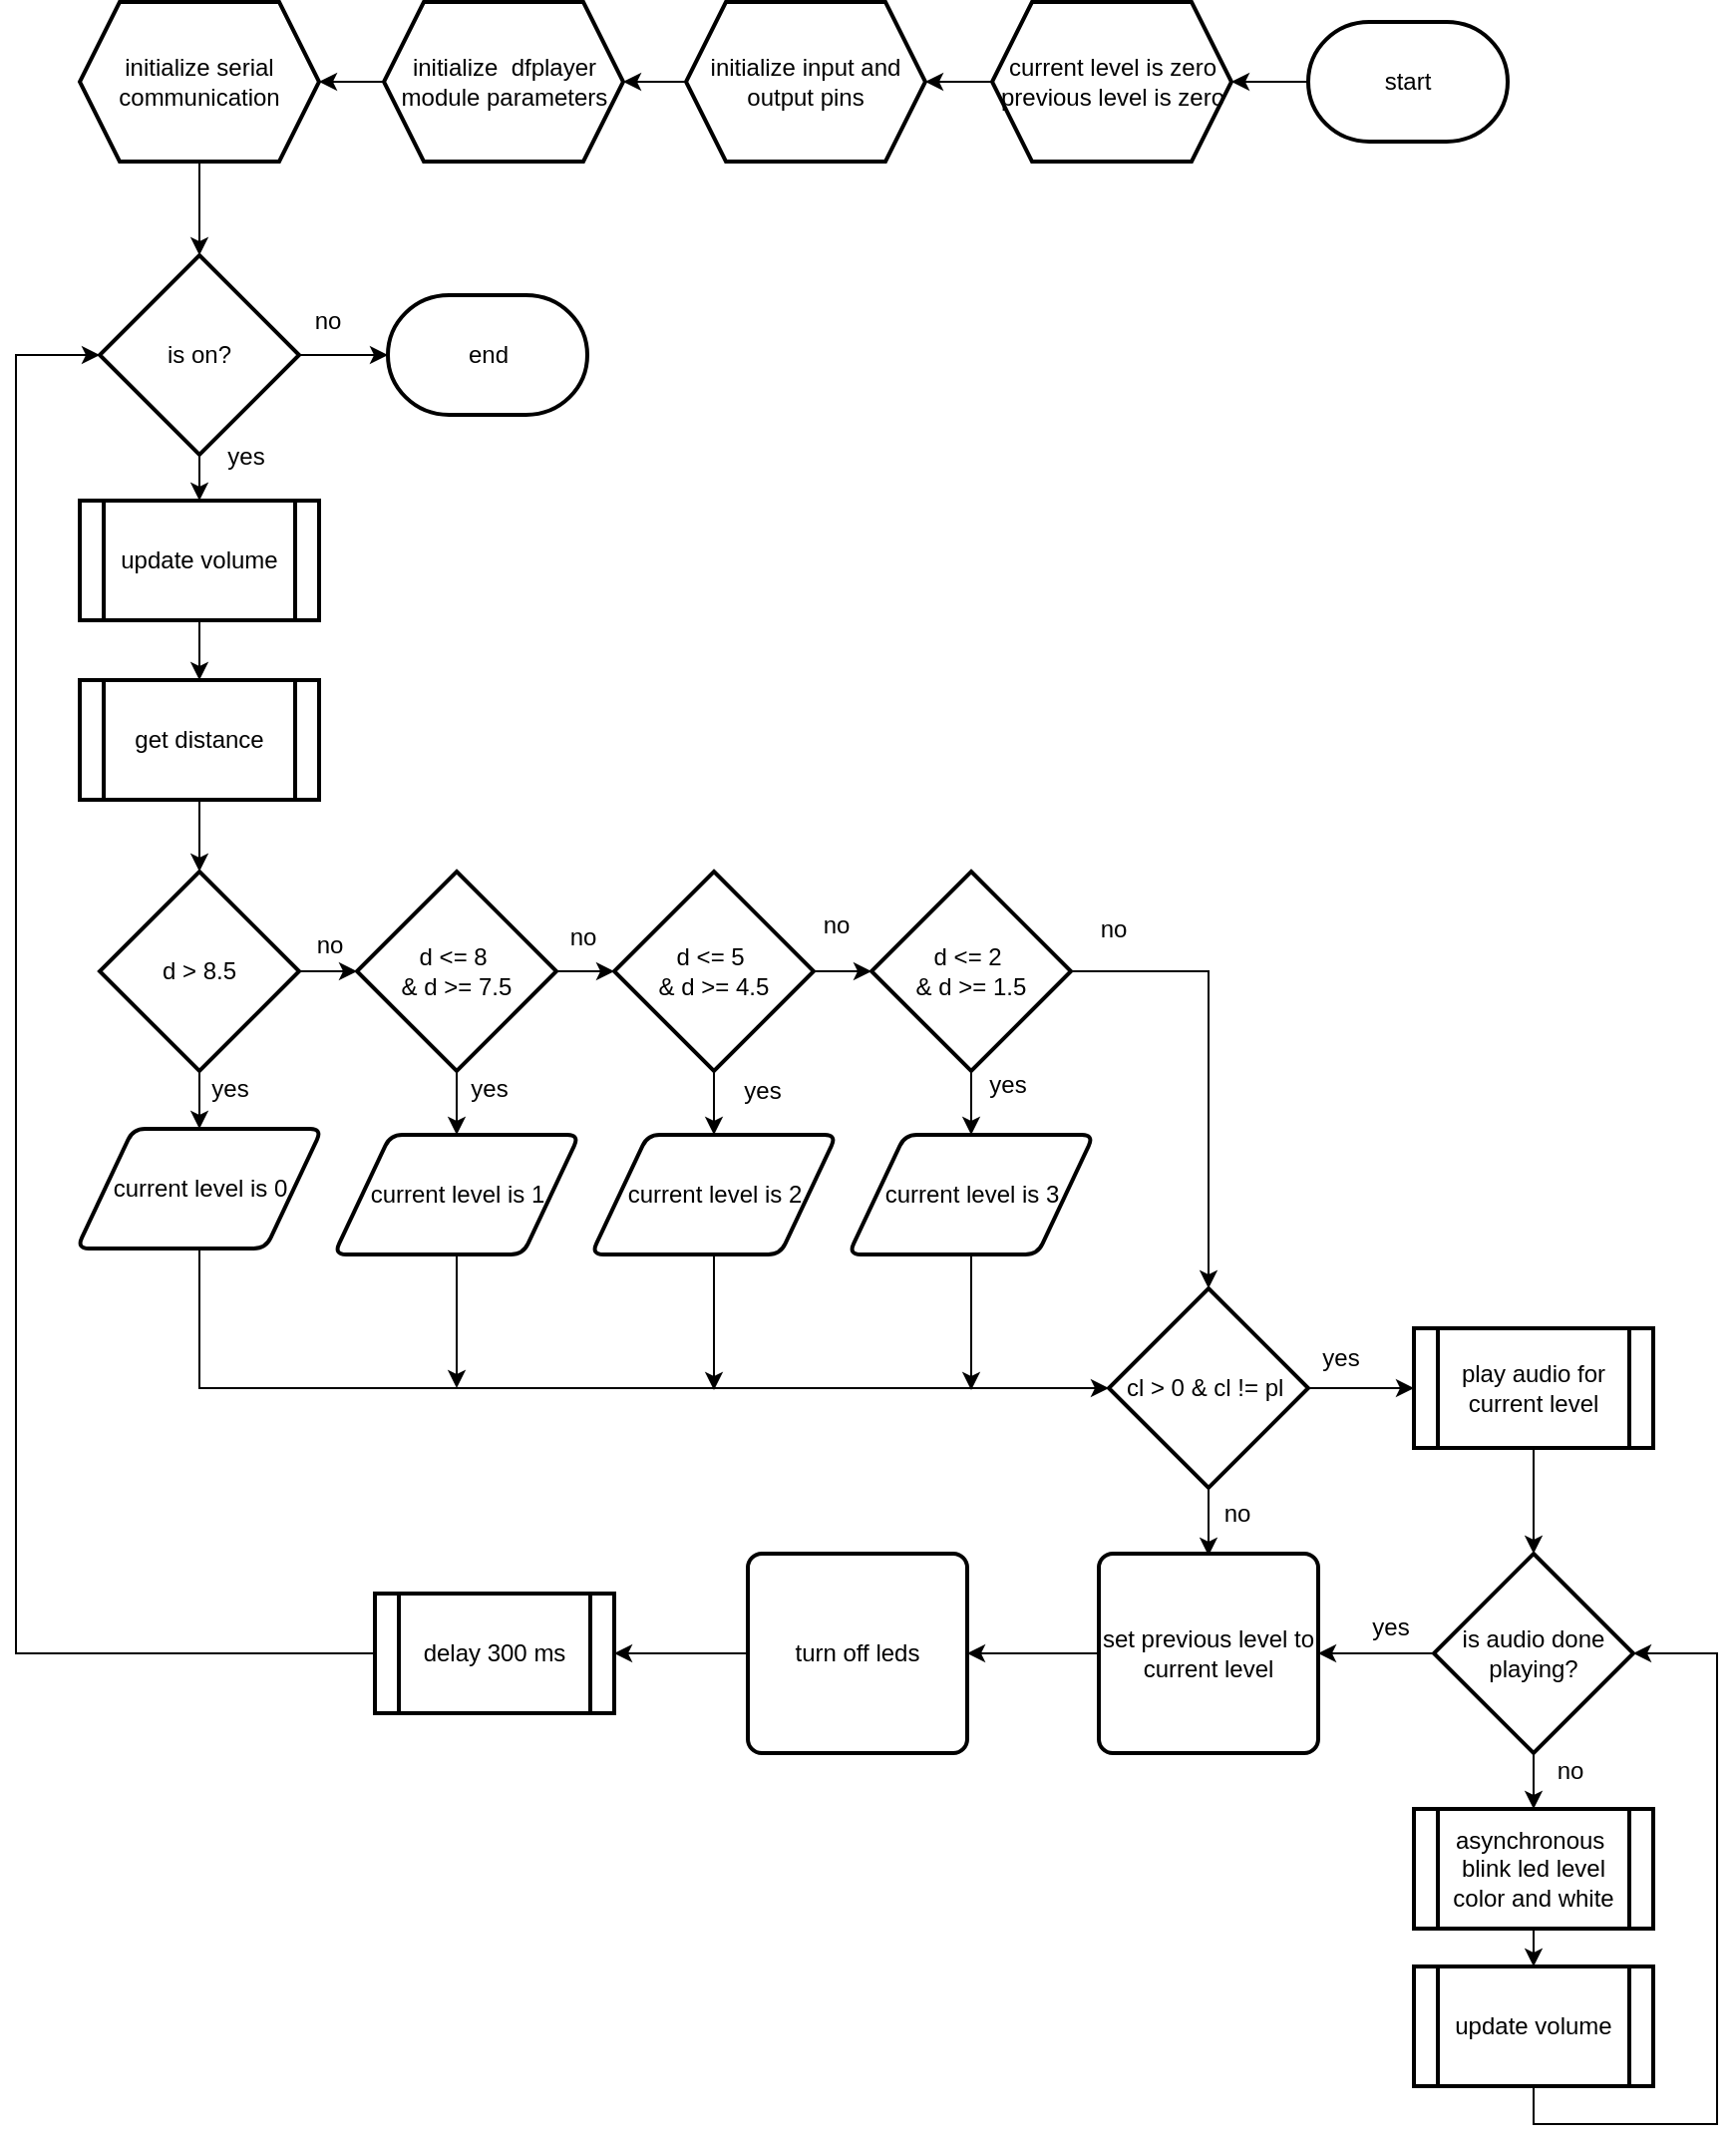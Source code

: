 <mxfile version="24.2.2" type="google">
  <diagram name="Page-1" id="7OF23xjBWuMnB9e9a6Gh">
    <mxGraphModel grid="0" page="0" gridSize="10" guides="1" tooltips="1" connect="1" arrows="1" fold="1" pageScale="1" pageWidth="850" pageHeight="1100" math="0" shadow="0">
      <root>
        <mxCell id="0" />
        <mxCell id="1" parent="0" />
        <mxCell id="cg45BTfUKbBH-FrI4Si--7" value="" style="edgeStyle=orthogonalEdgeStyle;rounded=0;orthogonalLoop=1;jettySize=auto;html=1;entryX=1;entryY=0.5;entryDx=0;entryDy=0;" edge="1" parent="1" source="cg45BTfUKbBH-FrI4Si--5" target="cg45BTfUKbBH-FrI4Si--25">
          <mxGeometry relative="1" as="geometry" />
        </mxCell>
        <mxCell id="cg45BTfUKbBH-FrI4Si--5" value="start" style="strokeWidth=2;html=1;shape=mxgraph.flowchart.terminator;whiteSpace=wrap;" vertex="1" parent="1">
          <mxGeometry x="1038" y="646" width="100" height="60" as="geometry" />
        </mxCell>
        <mxCell id="cg45BTfUKbBH-FrI4Si--9" style="edgeStyle=orthogonalEdgeStyle;rounded=0;orthogonalLoop=1;jettySize=auto;html=1;entryX=1;entryY=0.5;entryDx=0;entryDy=0;" edge="1" parent="1" source="cg45BTfUKbBH-FrI4Si--6" target="cg45BTfUKbBH-FrI4Si--8">
          <mxGeometry relative="1" as="geometry" />
        </mxCell>
        <mxCell id="cg45BTfUKbBH-FrI4Si--6" value="initialize input and output pins" style="shape=hexagon;perimeter=hexagonPerimeter2;whiteSpace=wrap;html=1;fixedSize=1;strokeWidth=2;" vertex="1" parent="1">
          <mxGeometry x="726" y="636" width="120" height="80" as="geometry" />
        </mxCell>
        <mxCell id="cg45BTfUKbBH-FrI4Si--83" value="" style="edgeStyle=orthogonalEdgeStyle;rounded=0;orthogonalLoop=1;jettySize=auto;html=1;" edge="1" parent="1" source="cg45BTfUKbBH-FrI4Si--8" target="cg45BTfUKbBH-FrI4Si--82">
          <mxGeometry relative="1" as="geometry" />
        </mxCell>
        <mxCell id="cg45BTfUKbBH-FrI4Si--8" value="initialize&amp;nbsp; dfplayer module parameters" style="shape=hexagon;perimeter=hexagonPerimeter2;whiteSpace=wrap;html=1;fixedSize=1;strokeWidth=2;" vertex="1" parent="1">
          <mxGeometry x="574.5" y="636" width="120" height="80" as="geometry" />
        </mxCell>
        <mxCell id="cg45BTfUKbBH-FrI4Si--18" value="" style="edgeStyle=orthogonalEdgeStyle;rounded=0;orthogonalLoop=1;jettySize=auto;html=1;" edge="1" parent="1" source="cg45BTfUKbBH-FrI4Si--11" target="cg45BTfUKbBH-FrI4Si--17">
          <mxGeometry relative="1" as="geometry" />
        </mxCell>
        <mxCell id="cg45BTfUKbBH-FrI4Si--11" value="is on?" style="strokeWidth=2;html=1;shape=mxgraph.flowchart.decision;whiteSpace=wrap;" vertex="1" parent="1">
          <mxGeometry x="432" y="763" width="100" height="100" as="geometry" />
        </mxCell>
        <mxCell id="cg45BTfUKbBH-FrI4Si--20" value="" style="edgeStyle=orthogonalEdgeStyle;rounded=0;orthogonalLoop=1;jettySize=auto;html=1;" edge="1" parent="1" source="cg45BTfUKbBH-FrI4Si--17" target="cg45BTfUKbBH-FrI4Si--19">
          <mxGeometry relative="1" as="geometry" />
        </mxCell>
        <mxCell id="cg45BTfUKbBH-FrI4Si--17" value="update volume" style="shape=process;whiteSpace=wrap;html=1;backgroundOutline=1;strokeWidth=2;" vertex="1" parent="1">
          <mxGeometry x="422" y="886" width="120" height="60" as="geometry" />
        </mxCell>
        <mxCell id="cg45BTfUKbBH-FrI4Si--27" style="edgeStyle=orthogonalEdgeStyle;rounded=0;orthogonalLoop=1;jettySize=auto;html=1;" edge="1" parent="1" source="cg45BTfUKbBH-FrI4Si--19" target="cg45BTfUKbBH-FrI4Si--21">
          <mxGeometry relative="1" as="geometry" />
        </mxCell>
        <mxCell id="cg45BTfUKbBH-FrI4Si--19" value="get distance" style="shape=process;whiteSpace=wrap;html=1;backgroundOutline=1;strokeWidth=2;" vertex="1" parent="1">
          <mxGeometry x="422" y="976" width="120" height="60" as="geometry" />
        </mxCell>
        <mxCell id="cg45BTfUKbBH-FrI4Si--35" style="edgeStyle=orthogonalEdgeStyle;rounded=0;orthogonalLoop=1;jettySize=auto;html=1;exitX=0.5;exitY=1;exitDx=0;exitDy=0;exitPerimeter=0;" edge="1" parent="1" source="cg45BTfUKbBH-FrI4Si--21">
          <mxGeometry relative="1" as="geometry">
            <mxPoint x="482" y="1201" as="targetPoint" />
          </mxGeometry>
        </mxCell>
        <mxCell id="cg45BTfUKbBH-FrI4Si--21" value="d &amp;gt; 8.5" style="strokeWidth=2;html=1;shape=mxgraph.flowchart.decision;whiteSpace=wrap;" vertex="1" parent="1">
          <mxGeometry x="432" y="1072" width="100" height="100" as="geometry" />
        </mxCell>
        <mxCell id="cg45BTfUKbBH-FrI4Si--36" style="edgeStyle=orthogonalEdgeStyle;rounded=0;orthogonalLoop=1;jettySize=auto;html=1;exitX=0.5;exitY=1;exitDx=0;exitDy=0;exitPerimeter=0;" edge="1" parent="1" source="cg45BTfUKbBH-FrI4Si--22">
          <mxGeometry relative="1" as="geometry">
            <mxPoint x="611" y="1204" as="targetPoint" />
          </mxGeometry>
        </mxCell>
        <mxCell id="cg45BTfUKbBH-FrI4Si--22" value="d &amp;lt;= 8&amp;nbsp;&lt;div&gt;&amp;amp; d &amp;gt;= 7.5&lt;/div&gt;" style="strokeWidth=2;html=1;shape=mxgraph.flowchart.decision;whiteSpace=wrap;" vertex="1" parent="1">
          <mxGeometry x="561" y="1072" width="100" height="100" as="geometry" />
        </mxCell>
        <mxCell id="cg45BTfUKbBH-FrI4Si--37" style="edgeStyle=orthogonalEdgeStyle;rounded=0;orthogonalLoop=1;jettySize=auto;html=1;entryX=0.5;entryY=0;entryDx=0;entryDy=0;" edge="1" parent="1" source="cg45BTfUKbBH-FrI4Si--23">
          <mxGeometry relative="1" as="geometry">
            <mxPoint x="740" y="1204" as="targetPoint" />
          </mxGeometry>
        </mxCell>
        <mxCell id="cg45BTfUKbBH-FrI4Si--23" value="d &amp;lt;= 5&amp;nbsp;&lt;div&gt;&amp;amp; d &amp;gt;= 4.5&lt;/div&gt;" style="strokeWidth=2;html=1;shape=mxgraph.flowchart.decision;whiteSpace=wrap;" vertex="1" parent="1">
          <mxGeometry x="690" y="1072" width="100" height="100" as="geometry" />
        </mxCell>
        <mxCell id="cg45BTfUKbBH-FrI4Si--38" style="edgeStyle=orthogonalEdgeStyle;rounded=0;orthogonalLoop=1;jettySize=auto;html=1;exitX=0.5;exitY=1;exitDx=0;exitDy=0;exitPerimeter=0;entryX=0.5;entryY=0;entryDx=0;entryDy=0;" edge="1" parent="1" source="cg45BTfUKbBH-FrI4Si--24">
          <mxGeometry relative="1" as="geometry">
            <mxPoint x="869" y="1204" as="targetPoint" />
          </mxGeometry>
        </mxCell>
        <mxCell id="cg45BTfUKbBH-FrI4Si--43" style="edgeStyle=orthogonalEdgeStyle;rounded=0;orthogonalLoop=1;jettySize=auto;html=1;entryX=0.5;entryY=0;entryDx=0;entryDy=0;entryPerimeter=0;" edge="1" parent="1" source="cg45BTfUKbBH-FrI4Si--24" target="cg45BTfUKbBH-FrI4Si--44">
          <mxGeometry relative="1" as="geometry">
            <mxPoint x="955" y="1327" as="targetPoint" />
          </mxGeometry>
        </mxCell>
        <mxCell id="cg45BTfUKbBH-FrI4Si--24" value="d &amp;lt;= 2&amp;nbsp;&lt;div&gt;&amp;amp; d &amp;gt;= 1.5&lt;/div&gt;" style="strokeWidth=2;html=1;shape=mxgraph.flowchart.decision;whiteSpace=wrap;" vertex="1" parent="1">
          <mxGeometry x="819" y="1072" width="100" height="100" as="geometry" />
        </mxCell>
        <mxCell id="cg45BTfUKbBH-FrI4Si--26" style="edgeStyle=orthogonalEdgeStyle;rounded=0;orthogonalLoop=1;jettySize=auto;html=1;entryX=1;entryY=0.5;entryDx=0;entryDy=0;" edge="1" parent="1" source="cg45BTfUKbBH-FrI4Si--25" target="cg45BTfUKbBH-FrI4Si--6">
          <mxGeometry relative="1" as="geometry" />
        </mxCell>
        <mxCell id="cg45BTfUKbBH-FrI4Si--25" value="current level is zero&lt;div&gt;previous level is zero&lt;/div&gt;" style="shape=hexagon;perimeter=hexagonPerimeter2;whiteSpace=wrap;html=1;fixedSize=1;strokeWidth=2;" vertex="1" parent="1">
          <mxGeometry x="879.5" y="636" width="120" height="80" as="geometry" />
        </mxCell>
        <mxCell id="cg45BTfUKbBH-FrI4Si--28" style="edgeStyle=orthogonalEdgeStyle;rounded=0;orthogonalLoop=1;jettySize=auto;html=1;entryX=0;entryY=0.5;entryDx=0;entryDy=0;entryPerimeter=0;" edge="1" parent="1" source="cg45BTfUKbBH-FrI4Si--21" target="cg45BTfUKbBH-FrI4Si--22">
          <mxGeometry relative="1" as="geometry" />
        </mxCell>
        <mxCell id="cg45BTfUKbBH-FrI4Si--29" style="edgeStyle=orthogonalEdgeStyle;rounded=0;orthogonalLoop=1;jettySize=auto;html=1;entryX=0;entryY=0.5;entryDx=0;entryDy=0;entryPerimeter=0;" edge="1" parent="1" source="cg45BTfUKbBH-FrI4Si--22" target="cg45BTfUKbBH-FrI4Si--23">
          <mxGeometry relative="1" as="geometry" />
        </mxCell>
        <mxCell id="cg45BTfUKbBH-FrI4Si--30" style="edgeStyle=orthogonalEdgeStyle;rounded=0;orthogonalLoop=1;jettySize=auto;html=1;entryX=0;entryY=0.5;entryDx=0;entryDy=0;entryPerimeter=0;" edge="1" parent="1" source="cg45BTfUKbBH-FrI4Si--23" target="cg45BTfUKbBH-FrI4Si--24">
          <mxGeometry relative="1" as="geometry" />
        </mxCell>
        <mxCell id="cg45BTfUKbBH-FrI4Si--50" style="edgeStyle=orthogonalEdgeStyle;rounded=0;orthogonalLoop=1;jettySize=auto;html=1;" edge="1" parent="1" source="cg45BTfUKbBH-FrI4Si--69">
          <mxGeometry relative="1" as="geometry">
            <mxPoint x="611" y="1331" as="targetPoint" />
            <mxPoint x="611" y="1304" as="sourcePoint" />
          </mxGeometry>
        </mxCell>
        <mxCell id="cg45BTfUKbBH-FrI4Si--51" style="edgeStyle=orthogonalEdgeStyle;rounded=0;orthogonalLoop=1;jettySize=auto;html=1;exitX=0.5;exitY=1;exitDx=0;exitDy=0;" edge="1" parent="1" source="cg45BTfUKbBH-FrI4Si--70">
          <mxGeometry relative="1" as="geometry">
            <mxPoint x="740" y="1332" as="targetPoint" />
            <mxPoint x="740" y="1304" as="sourcePoint" />
          </mxGeometry>
        </mxCell>
        <mxCell id="cg45BTfUKbBH-FrI4Si--52" style="edgeStyle=orthogonalEdgeStyle;rounded=0;orthogonalLoop=1;jettySize=auto;html=1;exitX=0.5;exitY=1;exitDx=0;exitDy=0;" edge="1" parent="1" source="cg45BTfUKbBH-FrI4Si--71">
          <mxGeometry relative="1" as="geometry">
            <mxPoint x="869" y="1332" as="targetPoint" />
            <mxPoint x="869" y="1304" as="sourcePoint" />
          </mxGeometry>
        </mxCell>
        <mxCell id="cg45BTfUKbBH-FrI4Si--39" value="no" style="text;html=1;align=center;verticalAlign=middle;resizable=0;points=[];autosize=1;strokeColor=none;fillColor=none;" vertex="1" parent="1">
          <mxGeometry x="531.5" y="1096" width="30" height="26" as="geometry" />
        </mxCell>
        <mxCell id="cg45BTfUKbBH-FrI4Si--40" value="no" style="text;html=1;align=center;verticalAlign=middle;resizable=0;points=[];autosize=1;strokeColor=none;fillColor=none;" vertex="1" parent="1">
          <mxGeometry x="658.5" y="1092" width="30" height="26" as="geometry" />
        </mxCell>
        <mxCell id="cg45BTfUKbBH-FrI4Si--41" value="no" style="text;html=1;align=center;verticalAlign=middle;resizable=0;points=[];autosize=1;strokeColor=none;fillColor=none;" vertex="1" parent="1">
          <mxGeometry x="785.5" y="1086" width="30" height="26" as="geometry" />
        </mxCell>
        <mxCell id="cg45BTfUKbBH-FrI4Si--42" value="yes" style="text;html=1;align=center;verticalAlign=middle;resizable=0;points=[];autosize=1;strokeColor=none;fillColor=none;" vertex="1" parent="1">
          <mxGeometry x="870" y="1166" width="34" height="26" as="geometry" />
        </mxCell>
        <mxCell id="cg45BTfUKbBH-FrI4Si--54" style="edgeStyle=orthogonalEdgeStyle;rounded=0;orthogonalLoop=1;jettySize=auto;html=1;" edge="1" parent="1" source="cg45BTfUKbBH-FrI4Si--44" target="cg45BTfUKbBH-FrI4Si--53">
          <mxGeometry relative="1" as="geometry" />
        </mxCell>
        <mxCell id="cg45BTfUKbBH-FrI4Si--66" style="edgeStyle=orthogonalEdgeStyle;rounded=0;orthogonalLoop=1;jettySize=auto;html=1;" edge="1" parent="1" source="cg45BTfUKbBH-FrI4Si--44">
          <mxGeometry relative="1" as="geometry">
            <mxPoint x="988" y="1415" as="targetPoint" />
          </mxGeometry>
        </mxCell>
        <mxCell id="cg45BTfUKbBH-FrI4Si--44" value="cl &amp;gt; 0 &amp;amp; cl != pl&amp;nbsp;" style="strokeWidth=2;html=1;shape=mxgraph.flowchart.decision;whiteSpace=wrap;" vertex="1" parent="1">
          <mxGeometry x="938" y="1281" width="100" height="100" as="geometry" />
        </mxCell>
        <mxCell id="cg45BTfUKbBH-FrI4Si--45" value="no" style="text;html=1;align=center;verticalAlign=middle;resizable=0;points=[];autosize=1;strokeColor=none;fillColor=none;" vertex="1" parent="1">
          <mxGeometry x="924.5" y="1088" width="30" height="26" as="geometry" />
        </mxCell>
        <mxCell id="cg45BTfUKbBH-FrI4Si--46" value="yes" style="text;html=1;align=center;verticalAlign=middle;resizable=0;points=[];autosize=1;strokeColor=none;fillColor=none;" vertex="1" parent="1">
          <mxGeometry x="479.5" y="1168" width="34" height="26" as="geometry" />
        </mxCell>
        <mxCell id="cg45BTfUKbBH-FrI4Si--47" value="yes" style="text;html=1;align=center;verticalAlign=middle;resizable=0;points=[];autosize=1;strokeColor=none;fillColor=none;" vertex="1" parent="1">
          <mxGeometry x="609.5" y="1168" width="34" height="26" as="geometry" />
        </mxCell>
        <mxCell id="cg45BTfUKbBH-FrI4Si--48" value="yes" style="text;html=1;align=center;verticalAlign=middle;resizable=0;points=[];autosize=1;strokeColor=none;fillColor=none;" vertex="1" parent="1">
          <mxGeometry x="746.5" y="1169" width="34" height="26" as="geometry" />
        </mxCell>
        <mxCell id="cg45BTfUKbBH-FrI4Si--49" style="edgeStyle=orthogonalEdgeStyle;rounded=0;orthogonalLoop=1;jettySize=auto;html=1;entryX=0;entryY=0.5;entryDx=0;entryDy=0;entryPerimeter=0;exitX=0.5;exitY=1;exitDx=0;exitDy=0;" edge="1" parent="1" source="cg45BTfUKbBH-FrI4Si--68" target="cg45BTfUKbBH-FrI4Si--44">
          <mxGeometry relative="1" as="geometry">
            <mxPoint x="482" y="1301" as="sourcePoint" />
            <Array as="points">
              <mxPoint x="482" y="1331" />
            </Array>
          </mxGeometry>
        </mxCell>
        <mxCell id="cg45BTfUKbBH-FrI4Si--53" value="play audio for current level" style="shape=process;whiteSpace=wrap;html=1;backgroundOutline=1;strokeWidth=2;" vertex="1" parent="1">
          <mxGeometry x="1091" y="1301" width="120" height="60" as="geometry" />
        </mxCell>
        <mxCell id="cg45BTfUKbBH-FrI4Si--59" style="edgeStyle=orthogonalEdgeStyle;rounded=0;orthogonalLoop=1;jettySize=auto;html=1;exitX=0.5;exitY=1;exitDx=0;exitDy=0;exitPerimeter=0;" edge="1" parent="1" source="cg45BTfUKbBH-FrI4Si--56" target="cg45BTfUKbBH-FrI4Si--58">
          <mxGeometry relative="1" as="geometry" />
        </mxCell>
        <mxCell id="cg45BTfUKbBH-FrI4Si--72" style="edgeStyle=orthogonalEdgeStyle;rounded=0;orthogonalLoop=1;jettySize=auto;html=1;entryX=1;entryY=0.5;entryDx=0;entryDy=0;" edge="1" parent="1" source="cg45BTfUKbBH-FrI4Si--56" target="cg45BTfUKbBH-FrI4Si--67">
          <mxGeometry relative="1" as="geometry" />
        </mxCell>
        <mxCell id="cg45BTfUKbBH-FrI4Si--56" value="is audio done playing?" style="strokeWidth=2;html=1;shape=mxgraph.flowchart.decision;whiteSpace=wrap;" vertex="1" parent="1">
          <mxGeometry x="1101" y="1414" width="100" height="100" as="geometry" />
        </mxCell>
        <mxCell id="cg45BTfUKbBH-FrI4Si--57" style="edgeStyle=orthogonalEdgeStyle;rounded=0;orthogonalLoop=1;jettySize=auto;html=1;entryX=0.5;entryY=0;entryDx=0;entryDy=0;entryPerimeter=0;" edge="1" parent="1" source="cg45BTfUKbBH-FrI4Si--53" target="cg45BTfUKbBH-FrI4Si--56">
          <mxGeometry relative="1" as="geometry" />
        </mxCell>
        <mxCell id="cg45BTfUKbBH-FrI4Si--63" style="edgeStyle=orthogonalEdgeStyle;rounded=0;orthogonalLoop=1;jettySize=auto;html=1;" edge="1" parent="1" source="cg45BTfUKbBH-FrI4Si--58" target="cg45BTfUKbBH-FrI4Si--62">
          <mxGeometry relative="1" as="geometry" />
        </mxCell>
        <mxCell id="cg45BTfUKbBH-FrI4Si--58" value="asynchronous&amp;nbsp;&lt;div&gt;blink led level color and white&lt;/div&gt;" style="shape=process;whiteSpace=wrap;html=1;backgroundOutline=1;strokeWidth=2;" vertex="1" parent="1">
          <mxGeometry x="1091" y="1542" width="120" height="60" as="geometry" />
        </mxCell>
        <mxCell id="cg45BTfUKbBH-FrI4Si--60" style="edgeStyle=orthogonalEdgeStyle;rounded=0;orthogonalLoop=1;jettySize=auto;html=1;entryX=1;entryY=0.5;entryDx=0;entryDy=0;entryPerimeter=0;exitX=0.5;exitY=1;exitDx=0;exitDy=0;" edge="1" parent="1" source="cg45BTfUKbBH-FrI4Si--62" target="cg45BTfUKbBH-FrI4Si--56">
          <mxGeometry relative="1" as="geometry">
            <Array as="points">
              <mxPoint x="1151" y="1700" />
              <mxPoint x="1243" y="1700" />
              <mxPoint x="1243" y="1464" />
            </Array>
          </mxGeometry>
        </mxCell>
        <mxCell id="cg45BTfUKbBH-FrI4Si--61" value="no" style="text;html=1;align=center;verticalAlign=middle;resizable=0;points=[];autosize=1;strokeColor=none;fillColor=none;" vertex="1" parent="1">
          <mxGeometry x="1154" y="1510" width="30" height="26" as="geometry" />
        </mxCell>
        <mxCell id="cg45BTfUKbBH-FrI4Si--62" value="update volume" style="shape=process;whiteSpace=wrap;html=1;backgroundOutline=1;strokeWidth=2;" vertex="1" parent="1">
          <mxGeometry x="1091" y="1621" width="120" height="60" as="geometry" />
        </mxCell>
        <mxCell id="cg45BTfUKbBH-FrI4Si--64" value="yes" style="text;html=1;align=center;verticalAlign=middle;resizable=0;points=[];autosize=1;strokeColor=none;fillColor=none;" vertex="1" parent="1">
          <mxGeometry x="1036.5" y="1303" width="34" height="26" as="geometry" />
        </mxCell>
        <mxCell id="cg45BTfUKbBH-FrI4Si--76" style="edgeStyle=orthogonalEdgeStyle;rounded=0;orthogonalLoop=1;jettySize=auto;html=1;entryX=1;entryY=0.5;entryDx=0;entryDy=0;" edge="1" parent="1" source="cg45BTfUKbBH-FrI4Si--67" target="cg45BTfUKbBH-FrI4Si--86">
          <mxGeometry relative="1" as="geometry" />
        </mxCell>
        <mxCell id="cg45BTfUKbBH-FrI4Si--67" value="set previous level to current level" style="rounded=1;whiteSpace=wrap;html=1;absoluteArcSize=1;arcSize=14;strokeWidth=2;" vertex="1" parent="1">
          <mxGeometry x="933" y="1414" width="110" height="100" as="geometry" />
        </mxCell>
        <mxCell id="cg45BTfUKbBH-FrI4Si--68" value="current level is 0" style="shape=parallelogram;html=1;strokeWidth=2;perimeter=parallelogramPerimeter;whiteSpace=wrap;rounded=1;arcSize=12;size=0.23;" vertex="1" parent="1">
          <mxGeometry x="420.5" y="1201" width="123" height="60" as="geometry" />
        </mxCell>
        <mxCell id="cg45BTfUKbBH-FrI4Si--69" value="current level is 1" style="shape=parallelogram;html=1;strokeWidth=2;perimeter=parallelogramPerimeter;whiteSpace=wrap;rounded=1;arcSize=12;size=0.23;" vertex="1" parent="1">
          <mxGeometry x="549.5" y="1204" width="123" height="60" as="geometry" />
        </mxCell>
        <mxCell id="cg45BTfUKbBH-FrI4Si--70" value="current level is 2" style="shape=parallelogram;html=1;strokeWidth=2;perimeter=parallelogramPerimeter;whiteSpace=wrap;rounded=1;arcSize=12;size=0.23;" vertex="1" parent="1">
          <mxGeometry x="678.5" y="1204" width="123" height="60" as="geometry" />
        </mxCell>
        <mxCell id="cg45BTfUKbBH-FrI4Si--71" value="current level is 3" style="shape=parallelogram;html=1;strokeWidth=2;perimeter=parallelogramPerimeter;whiteSpace=wrap;rounded=1;arcSize=12;size=0.23;" vertex="1" parent="1">
          <mxGeometry x="807.5" y="1204" width="123" height="60" as="geometry" />
        </mxCell>
        <mxCell id="cg45BTfUKbBH-FrI4Si--73" value="yes" style="text;html=1;align=center;verticalAlign=middle;resizable=0;points=[];autosize=1;strokeColor=none;fillColor=none;" vertex="1" parent="1">
          <mxGeometry x="1062" y="1438" width="34" height="26" as="geometry" />
        </mxCell>
        <mxCell id="cg45BTfUKbBH-FrI4Si--74" value="no" style="text;html=1;align=center;verticalAlign=middle;resizable=0;points=[];autosize=1;strokeColor=none;fillColor=none;" vertex="1" parent="1">
          <mxGeometry x="987" y="1381" width="30" height="26" as="geometry" />
        </mxCell>
        <mxCell id="cg45BTfUKbBH-FrI4Si--75" value="delay 300 ms" style="shape=process;whiteSpace=wrap;html=1;backgroundOutline=1;strokeWidth=2;" vertex="1" parent="1">
          <mxGeometry x="570" y="1434" width="120" height="60" as="geometry" />
        </mxCell>
        <mxCell id="cg45BTfUKbBH-FrI4Si--77" style="edgeStyle=orthogonalEdgeStyle;rounded=0;orthogonalLoop=1;jettySize=auto;html=1;entryX=0;entryY=0.5;entryDx=0;entryDy=0;entryPerimeter=0;" edge="1" parent="1" source="cg45BTfUKbBH-FrI4Si--75" target="cg45BTfUKbBH-FrI4Si--11">
          <mxGeometry relative="1" as="geometry">
            <Array as="points">
              <mxPoint x="390" y="1464" />
              <mxPoint x="390" y="813" />
            </Array>
          </mxGeometry>
        </mxCell>
        <mxCell id="cg45BTfUKbBH-FrI4Si--78" value="end" style="strokeWidth=2;html=1;shape=mxgraph.flowchart.terminator;whiteSpace=wrap;" vertex="1" parent="1">
          <mxGeometry x="576.5" y="783" width="100" height="60" as="geometry" />
        </mxCell>
        <mxCell id="cg45BTfUKbBH-FrI4Si--79" style="edgeStyle=orthogonalEdgeStyle;rounded=0;orthogonalLoop=1;jettySize=auto;html=1;entryX=0;entryY=0.5;entryDx=0;entryDy=0;entryPerimeter=0;" edge="1" parent="1" source="cg45BTfUKbBH-FrI4Si--11" target="cg45BTfUKbBH-FrI4Si--78">
          <mxGeometry relative="1" as="geometry" />
        </mxCell>
        <mxCell id="cg45BTfUKbBH-FrI4Si--80" value="yes" style="text;html=1;align=center;verticalAlign=middle;resizable=0;points=[];autosize=1;strokeColor=none;fillColor=none;" vertex="1" parent="1">
          <mxGeometry x="487.5" y="851" width="34" height="26" as="geometry" />
        </mxCell>
        <mxCell id="cg45BTfUKbBH-FrI4Si--81" value="no" style="text;html=1;align=center;verticalAlign=middle;resizable=0;points=[];autosize=1;strokeColor=none;fillColor=none;" vertex="1" parent="1">
          <mxGeometry x="531" y="783" width="30" height="26" as="geometry" />
        </mxCell>
        <mxCell id="cg45BTfUKbBH-FrI4Si--82" value="initialize serial communication" style="shape=hexagon;perimeter=hexagonPerimeter2;whiteSpace=wrap;html=1;fixedSize=1;strokeWidth=2;" vertex="1" parent="1">
          <mxGeometry x="422" y="636" width="120" height="80" as="geometry" />
        </mxCell>
        <mxCell id="cg45BTfUKbBH-FrI4Si--84" style="edgeStyle=orthogonalEdgeStyle;rounded=0;orthogonalLoop=1;jettySize=auto;html=1;exitX=0.5;exitY=1;exitDx=0;exitDy=0;entryX=0.5;entryY=0;entryDx=0;entryDy=0;entryPerimeter=0;" edge="1" parent="1" source="cg45BTfUKbBH-FrI4Si--82" target="cg45BTfUKbBH-FrI4Si--11">
          <mxGeometry relative="1" as="geometry" />
        </mxCell>
        <mxCell id="cg45BTfUKbBH-FrI4Si--87" style="edgeStyle=orthogonalEdgeStyle;rounded=0;orthogonalLoop=1;jettySize=auto;html=1;entryX=1;entryY=0.5;entryDx=0;entryDy=0;" edge="1" parent="1" source="cg45BTfUKbBH-FrI4Si--86" target="cg45BTfUKbBH-FrI4Si--75">
          <mxGeometry relative="1" as="geometry" />
        </mxCell>
        <mxCell id="cg45BTfUKbBH-FrI4Si--86" value="turn off leds" style="rounded=1;whiteSpace=wrap;html=1;absoluteArcSize=1;arcSize=14;strokeWidth=2;" vertex="1" parent="1">
          <mxGeometry x="757" y="1414" width="110" height="100" as="geometry" />
        </mxCell>
      </root>
    </mxGraphModel>
  </diagram>
</mxfile>
